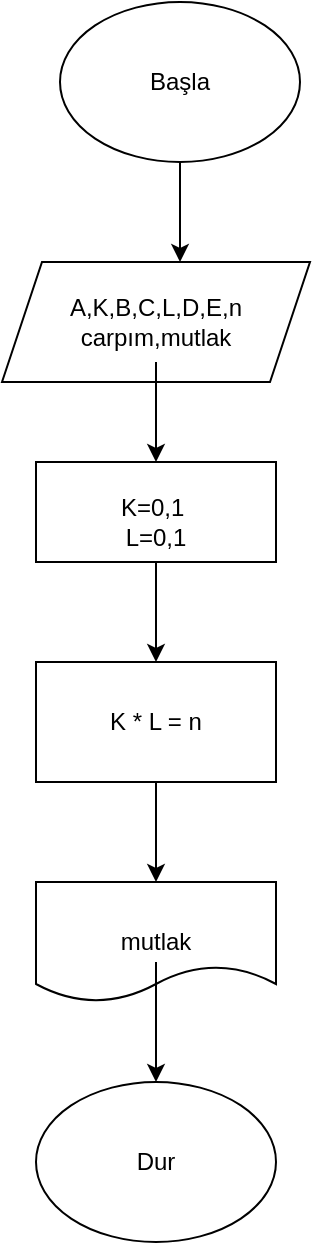 <mxfile version="15.0.3" type="device"><diagram id="sBubSluPgDRPi2FQ6yXf" name="Page-1"><mxGraphModel dx="1426" dy="777" grid="1" gridSize="10" guides="1" tooltips="1" connect="1" arrows="1" fold="1" page="1" pageScale="1" pageWidth="827" pageHeight="1169" math="0" shadow="0"><root><mxCell id="0"/><mxCell id="1" parent="0"/><mxCell id="TPfC0h9lK5QS9_qKj7jg-13" style="edgeStyle=orthogonalEdgeStyle;rounded=0;orthogonalLoop=1;jettySize=auto;html=1;exitX=0.5;exitY=1;exitDx=0;exitDy=0;entryX=0.578;entryY=0;entryDx=0;entryDy=0;entryPerimeter=0;" edge="1" parent="1" source="TPfC0h9lK5QS9_qKj7jg-1" target="TPfC0h9lK5QS9_qKj7jg-2"><mxGeometry relative="1" as="geometry"/></mxCell><mxCell id="TPfC0h9lK5QS9_qKj7jg-1" value="" style="ellipse;whiteSpace=wrap;html=1;" vertex="1" parent="1"><mxGeometry x="354" y="90" width="120" height="80" as="geometry"/></mxCell><mxCell id="TPfC0h9lK5QS9_qKj7jg-2" value="" style="shape=parallelogram;perimeter=parallelogramPerimeter;whiteSpace=wrap;html=1;fixedSize=1;" vertex="1" parent="1"><mxGeometry x="325" y="220" width="154" height="60" as="geometry"/></mxCell><mxCell id="TPfC0h9lK5QS9_qKj7jg-15" style="edgeStyle=orthogonalEdgeStyle;rounded=0;orthogonalLoop=1;jettySize=auto;html=1;" edge="1" parent="1" source="TPfC0h9lK5QS9_qKj7jg-3" target="TPfC0h9lK5QS9_qKj7jg-6"><mxGeometry relative="1" as="geometry"/></mxCell><mxCell id="TPfC0h9lK5QS9_qKj7jg-3" value="" style="rounded=0;whiteSpace=wrap;html=1;" vertex="1" parent="1"><mxGeometry x="342" y="320" width="120" height="50" as="geometry"/></mxCell><mxCell id="TPfC0h9lK5QS9_qKj7jg-4" value="K=0,1&amp;nbsp;&lt;br&gt;L=0,1" style="text;html=1;strokeColor=none;fillColor=none;align=center;verticalAlign=middle;whiteSpace=wrap;rounded=0;" vertex="1" parent="1"><mxGeometry x="367" y="330" width="70" height="40" as="geometry"/></mxCell><mxCell id="TPfC0h9lK5QS9_qKj7jg-14" style="edgeStyle=orthogonalEdgeStyle;rounded=0;orthogonalLoop=1;jettySize=auto;html=1;entryX=0.5;entryY=0;entryDx=0;entryDy=0;" edge="1" parent="1" source="TPfC0h9lK5QS9_qKj7jg-5" target="TPfC0h9lK5QS9_qKj7jg-3"><mxGeometry relative="1" as="geometry"/></mxCell><mxCell id="TPfC0h9lK5QS9_qKj7jg-5" value="A,K,B,C,L,D,E,n&lt;br&gt;carpım,mutlak" style="text;html=1;strokeColor=none;fillColor=none;align=center;verticalAlign=middle;whiteSpace=wrap;rounded=0;" vertex="1" parent="1"><mxGeometry x="354" y="230" width="96" height="40" as="geometry"/></mxCell><mxCell id="TPfC0h9lK5QS9_qKj7jg-17" style="edgeStyle=orthogonalEdgeStyle;rounded=0;orthogonalLoop=1;jettySize=auto;html=1;" edge="1" parent="1" source="TPfC0h9lK5QS9_qKj7jg-6" target="TPfC0h9lK5QS9_qKj7jg-7"><mxGeometry relative="1" as="geometry"/></mxCell><mxCell id="TPfC0h9lK5QS9_qKj7jg-6" value="K * L = n" style="rounded=0;whiteSpace=wrap;html=1;" vertex="1" parent="1"><mxGeometry x="342" y="420" width="120" height="60" as="geometry"/></mxCell><mxCell id="TPfC0h9lK5QS9_qKj7jg-7" value="" style="shape=document;whiteSpace=wrap;html=1;boundedLbl=1;" vertex="1" parent="1"><mxGeometry x="342" y="530" width="120" height="60" as="geometry"/></mxCell><mxCell id="TPfC0h9lK5QS9_qKj7jg-18" style="edgeStyle=orthogonalEdgeStyle;rounded=0;orthogonalLoop=1;jettySize=auto;html=1;entryX=0.5;entryY=0;entryDx=0;entryDy=0;" edge="1" parent="1" source="TPfC0h9lK5QS9_qKj7jg-8" target="TPfC0h9lK5QS9_qKj7jg-10"><mxGeometry relative="1" as="geometry"/></mxCell><mxCell id="TPfC0h9lK5QS9_qKj7jg-8" value="mutlak" style="text;html=1;strokeColor=none;fillColor=none;align=center;verticalAlign=middle;whiteSpace=wrap;rounded=0;" vertex="1" parent="1"><mxGeometry x="382" y="550" width="40" height="20" as="geometry"/></mxCell><mxCell id="TPfC0h9lK5QS9_qKj7jg-10" value="" style="ellipse;whiteSpace=wrap;html=1;" vertex="1" parent="1"><mxGeometry x="342" y="630" width="120" height="80" as="geometry"/></mxCell><mxCell id="TPfC0h9lK5QS9_qKj7jg-11" value="Dur" style="text;html=1;strokeColor=none;fillColor=none;align=center;verticalAlign=middle;whiteSpace=wrap;rounded=0;" vertex="1" parent="1"><mxGeometry x="382" y="660" width="40" height="20" as="geometry"/></mxCell><mxCell id="TPfC0h9lK5QS9_qKj7jg-12" value="Başla" style="text;html=1;strokeColor=none;fillColor=none;align=center;verticalAlign=middle;whiteSpace=wrap;rounded=0;" vertex="1" parent="1"><mxGeometry x="394" y="120" width="40" height="20" as="geometry"/></mxCell></root></mxGraphModel></diagram></mxfile>